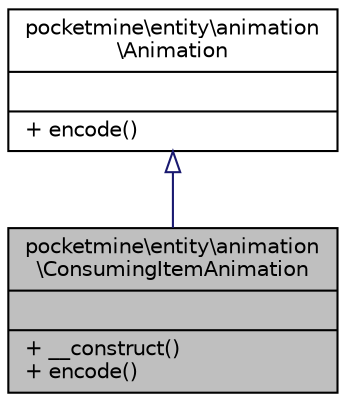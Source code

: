 digraph "pocketmine\entity\animation\ConsumingItemAnimation"
{
 // INTERACTIVE_SVG=YES
 // LATEX_PDF_SIZE
  edge [fontname="Helvetica",fontsize="10",labelfontname="Helvetica",labelfontsize="10"];
  node [fontname="Helvetica",fontsize="10",shape=record];
  Node1 [label="{pocketmine\\entity\\animation\l\\ConsumingItemAnimation\n||+ __construct()\l+ encode()\l}",height=0.2,width=0.4,color="black", fillcolor="grey75", style="filled", fontcolor="black",tooltip=" "];
  Node2 -> Node1 [dir="back",color="midnightblue",fontsize="10",style="solid",arrowtail="onormal",fontname="Helvetica"];
  Node2 [label="{pocketmine\\entity\\animation\l\\Animation\n||+ encode()\l}",height=0.2,width=0.4,color="black", fillcolor="white", style="filled",URL="$db/da9/interfacepocketmine_1_1entity_1_1animation_1_1_animation.html",tooltip=" "];
}

